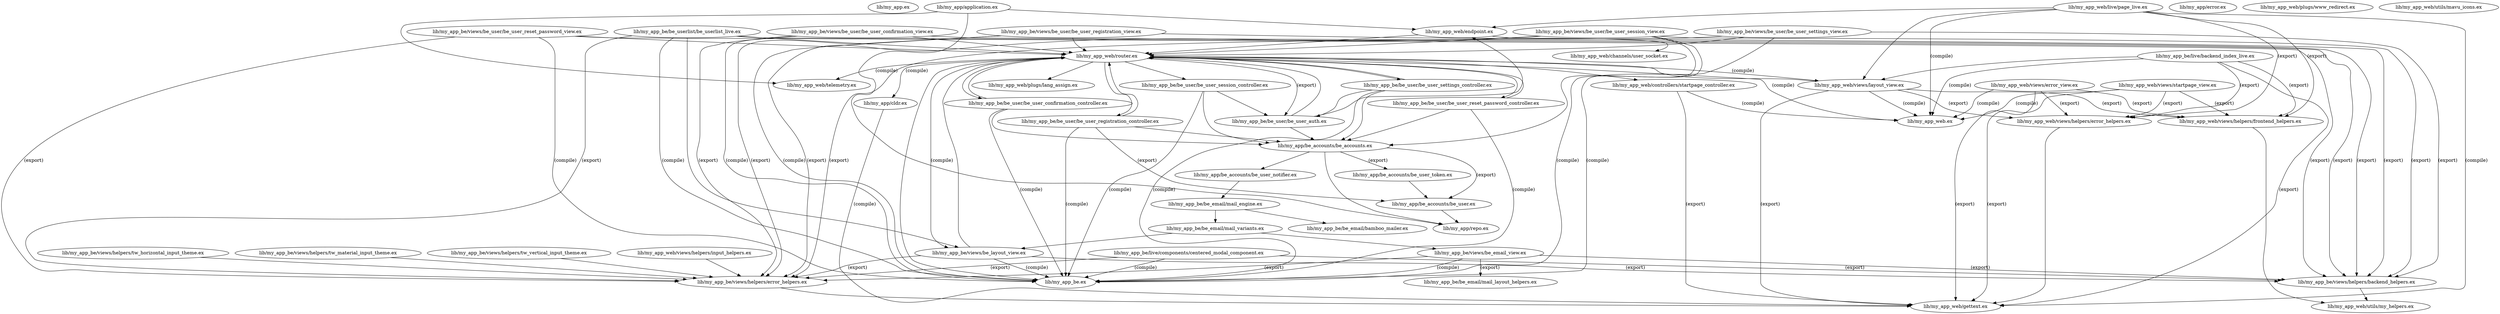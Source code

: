 digraph "xref graph" {
  "lib/my_app.ex"
  "lib/my_app/application.ex"
  "lib/my_app/application.ex" -> "lib/my_app/repo.ex"
  "lib/my_app/application.ex" -> "lib/my_app_web/endpoint.ex"
  "lib/my_app_web/endpoint.ex" -> "lib/my_app_web/channels/user_socket.ex"
  "lib/my_app_web/endpoint.ex" -> "lib/my_app_web/router.ex"
  "lib/my_app_web/router.ex" -> "lib/my_app/cldr.ex" [label="(compile)"]
  "lib/my_app/cldr.ex" -> "lib/my_app_web/gettext.ex" [label="(compile)"]
  "lib/my_app_web/router.ex" -> "lib/my_app_be.ex"
  "lib/my_app_web/router.ex" -> "lib/my_app_be/be_user/be_user_auth.ex" [label="(export)"]
  "lib/my_app_be/be_user/be_user_auth.ex" -> "lib/my_app/be_accounts/be_accounts.ex"
  "lib/my_app/be_accounts/be_accounts.ex" -> "lib/my_app/be_accounts/be_user.ex" [label="(export)"]
  "lib/my_app/be_accounts/be_user.ex" -> "lib/my_app/repo.ex"
  "lib/my_app/be_accounts/be_accounts.ex" -> "lib/my_app/be_accounts/be_user_notifier.ex"
  "lib/my_app/be_accounts/be_user_notifier.ex" -> "lib/my_app_be/be_email/mail_engine.ex"
  "lib/my_app_be/be_email/mail_engine.ex" -> "lib/my_app_be/be_email/bamboo_mailer.ex"
  "lib/my_app_be/be_email/mail_engine.ex" -> "lib/my_app_be/be_email/mail_variants.ex"
  "lib/my_app_be/be_email/mail_variants.ex" -> "lib/my_app_be/views/be_email_view.ex"
  "lib/my_app_be/views/be_email_view.ex" -> "lib/my_app_be.ex" [label="(compile)"]
  "lib/my_app_be/views/be_email_view.ex" -> "lib/my_app_be/be_email/mail_layout_helpers.ex" [label="(export)"]
  "lib/my_app_be/views/be_email_view.ex" -> "lib/my_app_be/views/helpers/backend_helpers.ex" [label="(export)"]
  "lib/my_app_be/views/helpers/backend_helpers.ex" -> "lib/my_app_web/utils/my_helpers.ex"
  "lib/my_app_be/views/be_email_view.ex" -> "lib/my_app_be/views/helpers/error_helpers.ex" [label="(export)"]
  "lib/my_app_be/views/helpers/error_helpers.ex" -> "lib/my_app_web/gettext.ex"
  "lib/my_app_be/be_email/mail_variants.ex" -> "lib/my_app_be/views/be_layout_view.ex"
  "lib/my_app_be/views/be_layout_view.ex" -> "lib/my_app_be.ex" [label="(compile)"]
  "lib/my_app_be/views/be_layout_view.ex" -> "lib/my_app_be/views/helpers/backend_helpers.ex" [label="(export)"]
  "lib/my_app_be/views/be_layout_view.ex" -> "lib/my_app_be/views/helpers/error_helpers.ex" [label="(export)"]
  "lib/my_app_be/views/be_layout_view.ex" -> "lib/my_app_web/router.ex"
  "lib/my_app/be_accounts/be_accounts.ex" -> "lib/my_app/be_accounts/be_user_token.ex" [label="(export)"]
  "lib/my_app/be_accounts/be_user_token.ex" -> "lib/my_app/be_accounts/be_user.ex"
  "lib/my_app/be_accounts/be_accounts.ex" -> "lib/my_app/repo.ex"
  "lib/my_app_be/be_user/be_user_auth.ex" -> "lib/my_app_web/endpoint.ex"
  "lib/my_app_be/be_user/be_user_auth.ex" -> "lib/my_app_web/router.ex"
  "lib/my_app_web/router.ex" -> "lib/my_app_be/be_user/be_user_confirmation_controller.ex"
  "lib/my_app_be/be_user/be_user_confirmation_controller.ex" -> "lib/my_app/be_accounts/be_accounts.ex"
  "lib/my_app_be/be_user/be_user_confirmation_controller.ex" -> "lib/my_app_be.ex" [label="(compile)"]
  "lib/my_app_be/be_user/be_user_confirmation_controller.ex" -> "lib/my_app_web/router.ex"
  "lib/my_app_web/router.ex" -> "lib/my_app_be/be_user/be_user_registration_controller.ex"
  "lib/my_app_be/be_user/be_user_registration_controller.ex" -> "lib/my_app/be_accounts/be_accounts.ex"
  "lib/my_app_be/be_user/be_user_registration_controller.ex" -> "lib/my_app/be_accounts/be_user.ex" [label="(export)"]
  "lib/my_app_be/be_user/be_user_registration_controller.ex" -> "lib/my_app_be.ex" [label="(compile)"]
  "lib/my_app_be/be_user/be_user_registration_controller.ex" -> "lib/my_app_web/router.ex"
  "lib/my_app_web/router.ex" -> "lib/my_app_be/be_user/be_user_reset_password_controller.ex"
  "lib/my_app_be/be_user/be_user_reset_password_controller.ex" -> "lib/my_app/be_accounts/be_accounts.ex"
  "lib/my_app_be/be_user/be_user_reset_password_controller.ex" -> "lib/my_app_be.ex" [label="(compile)"]
  "lib/my_app_be/be_user/be_user_reset_password_controller.ex" -> "lib/my_app_web/router.ex"
  "lib/my_app_web/router.ex" -> "lib/my_app_be/be_user/be_user_session_controller.ex"
  "lib/my_app_be/be_user/be_user_session_controller.ex" -> "lib/my_app/be_accounts/be_accounts.ex"
  "lib/my_app_be/be_user/be_user_session_controller.ex" -> "lib/my_app_be.ex" [label="(compile)"]
  "lib/my_app_be/be_user/be_user_session_controller.ex" -> "lib/my_app_be/be_user/be_user_auth.ex"
  "lib/my_app_web/router.ex" -> "lib/my_app_be/be_user/be_user_settings_controller.ex"
  "lib/my_app_be/be_user/be_user_settings_controller.ex" -> "lib/my_app/be_accounts/be_accounts.ex"
  "lib/my_app_be/be_user/be_user_settings_controller.ex" -> "lib/my_app_be.ex" [label="(compile)"]
  "lib/my_app_be/be_user/be_user_settings_controller.ex" -> "lib/my_app_be/be_user/be_user_auth.ex"
  "lib/my_app_be/be_user/be_user_settings_controller.ex" -> "lib/my_app_web/router.ex"
  "lib/my_app_web/router.ex" -> "lib/my_app_be/views/be_layout_view.ex" [label="(compile)"]
  "lib/my_app_web/router.ex" -> "lib/my_app_web.ex" [label="(compile)"]
  "lib/my_app_web/router.ex" -> "lib/my_app_web/controllers/startpage_controller.ex"
  "lib/my_app_web/controllers/startpage_controller.ex" -> "lib/my_app_web.ex" [label="(compile)"]
  "lib/my_app_web/controllers/startpage_controller.ex" -> "lib/my_app_web/gettext.ex" [label="(export)"]
  "lib/my_app_web/router.ex" -> "lib/my_app_web/plugs/lang_assign.ex"
  "lib/my_app_web/router.ex" -> "lib/my_app_web/telemetry.ex" [label="(compile)"]
  "lib/my_app_web/router.ex" -> "lib/my_app_web/views/layout_view.ex" [label="(compile)"]
  "lib/my_app_web/views/layout_view.ex" -> "lib/my_app_web.ex" [label="(compile)"]
  "lib/my_app_web/views/layout_view.ex" -> "lib/my_app_web/gettext.ex" [label="(export)"]
  "lib/my_app_web/views/layout_view.ex" -> "lib/my_app_web/router.ex"
  "lib/my_app_web/views/layout_view.ex" -> "lib/my_app_web/views/helpers/error_helpers.ex" [label="(export)"]
  "lib/my_app_web/views/helpers/error_helpers.ex" -> "lib/my_app_web/gettext.ex"
  "lib/my_app_web/views/layout_view.ex" -> "lib/my_app_web/views/helpers/frontend_helpers.ex" [label="(export)"]
  "lib/my_app_web/views/helpers/frontend_helpers.ex" -> "lib/my_app_web/utils/my_helpers.ex"
  "lib/my_app/application.ex" -> "lib/my_app_web/telemetry.ex"
  "lib/my_app/be_accounts/be_accounts.ex"
  "lib/my_app/be_accounts/be_user.ex"
  "lib/my_app/be_accounts/be_user_notifier.ex"
  "lib/my_app/be_accounts/be_user_token.ex"
  "lib/my_app/cldr.ex"
  "lib/my_app/error.ex"
  "lib/my_app/repo.ex"
  "lib/my_app_be.ex"
  "lib/my_app_be/be_email/bamboo_mailer.ex"
  "lib/my_app_be/be_email/mail_engine.ex"
  "lib/my_app_be/be_email/mail_layout_helpers.ex"
  "lib/my_app_be/be_email/mail_variants.ex"
  "lib/my_app_be/be_user/be_user_auth.ex"
  "lib/my_app_be/be_user/be_user_confirmation_controller.ex"
  "lib/my_app_be/be_user/be_user_registration_controller.ex"
  "lib/my_app_be/be_user/be_user_reset_password_controller.ex"
  "lib/my_app_be/be_user/be_user_session_controller.ex"
  "lib/my_app_be/be_user/be_user_settings_controller.ex"
  "lib/my_app_be/be_userlist/be_userlist_live.ex"
  "lib/my_app_be/be_userlist/be_userlist_live.ex" -> "lib/my_app_be.ex" [label="(compile)"]
  "lib/my_app_be/be_userlist/be_userlist_live.ex" -> "lib/my_app_be/views/be_layout_view.ex"
  "lib/my_app_be/be_userlist/be_userlist_live.ex" -> "lib/my_app_be/views/helpers/backend_helpers.ex" [label="(export)"]
  "lib/my_app_be/be_userlist/be_userlist_live.ex" -> "lib/my_app_be/views/helpers/error_helpers.ex" [label="(export)"]
  "lib/my_app_be/be_userlist/be_userlist_live.ex" -> "lib/my_app_web/router.ex"
  "lib/my_app_be/live/backend_index_live.ex"
  "lib/my_app_be/live/backend_index_live.ex" -> "lib/my_app_web.ex" [label="(compile)"]
  "lib/my_app_be/live/backend_index_live.ex" -> "lib/my_app_web/gettext.ex" [label="(export)"]
  "lib/my_app_be/live/backend_index_live.ex" -> "lib/my_app_web/views/helpers/error_helpers.ex" [label="(export)"]
  "lib/my_app_be/live/backend_index_live.ex" -> "lib/my_app_web/views/helpers/frontend_helpers.ex" [label="(export)"]
  "lib/my_app_be/live/backend_index_live.ex" -> "lib/my_app_web/views/layout_view.ex"
  "lib/my_app_be/live/components/centered_modal_component.ex"
  "lib/my_app_be/live/components/centered_modal_component.ex" -> "lib/my_app_be.ex" [label="(compile)"]
  "lib/my_app_be/live/components/centered_modal_component.ex" -> "lib/my_app_be/views/helpers/backend_helpers.ex" [label="(export)"]
  "lib/my_app_be/live/components/centered_modal_component.ex" -> "lib/my_app_be/views/helpers/error_helpers.ex" [label="(export)"]
  "lib/my_app_be/views/be_email_view.ex"
  "lib/my_app_be/views/be_layout_view.ex"
  "lib/my_app_be/views/be_user/be_user_confirmation_view.ex"
  "lib/my_app_be/views/be_user/be_user_confirmation_view.ex" -> "lib/my_app_be.ex" [label="(compile)"]
  "lib/my_app_be/views/be_user/be_user_confirmation_view.ex" -> "lib/my_app_be/views/helpers/backend_helpers.ex" [label="(export)"]
  "lib/my_app_be/views/be_user/be_user_confirmation_view.ex" -> "lib/my_app_be/views/helpers/error_helpers.ex" [label="(export)"]
  "lib/my_app_be/views/be_user/be_user_confirmation_view.ex" -> "lib/my_app_web/router.ex"
  "lib/my_app_be/views/be_user/be_user_registration_view.ex"
  "lib/my_app_be/views/be_user/be_user_registration_view.ex" -> "lib/my_app_be.ex" [label="(compile)"]
  "lib/my_app_be/views/be_user/be_user_registration_view.ex" -> "lib/my_app_be/views/helpers/backend_helpers.ex" [label="(export)"]
  "lib/my_app_be/views/be_user/be_user_registration_view.ex" -> "lib/my_app_be/views/helpers/error_helpers.ex" [label="(export)"]
  "lib/my_app_be/views/be_user/be_user_registration_view.ex" -> "lib/my_app_web/router.ex"
  "lib/my_app_be/views/be_user/be_user_reset_password_view.ex"
  "lib/my_app_be/views/be_user/be_user_reset_password_view.ex" -> "lib/my_app_be.ex" [label="(compile)"]
  "lib/my_app_be/views/be_user/be_user_reset_password_view.ex" -> "lib/my_app_be/views/helpers/backend_helpers.ex" [label="(export)"]
  "lib/my_app_be/views/be_user/be_user_reset_password_view.ex" -> "lib/my_app_be/views/helpers/error_helpers.ex" [label="(export)"]
  "lib/my_app_be/views/be_user/be_user_reset_password_view.ex" -> "lib/my_app_web/router.ex"
  "lib/my_app_be/views/be_user/be_user_session_view.ex"
  "lib/my_app_be/views/be_user/be_user_session_view.ex" -> "lib/my_app/be_accounts/be_accounts.ex"
  "lib/my_app_be/views/be_user/be_user_session_view.ex" -> "lib/my_app_be.ex" [label="(compile)"]
  "lib/my_app_be/views/be_user/be_user_session_view.ex" -> "lib/my_app_be/views/helpers/backend_helpers.ex" [label="(export)"]
  "lib/my_app_be/views/be_user/be_user_session_view.ex" -> "lib/my_app_be/views/helpers/error_helpers.ex" [label="(export)"]
  "lib/my_app_be/views/be_user/be_user_session_view.ex" -> "lib/my_app_web/router.ex"
  "lib/my_app_be/views/be_user/be_user_settings_view.ex"
  "lib/my_app_be/views/be_user/be_user_settings_view.ex" -> "lib/my_app_be.ex" [label="(compile)"]
  "lib/my_app_be/views/be_user/be_user_settings_view.ex" -> "lib/my_app_be/views/helpers/backend_helpers.ex" [label="(export)"]
  "lib/my_app_be/views/be_user/be_user_settings_view.ex" -> "lib/my_app_be/views/helpers/error_helpers.ex" [label="(export)"]
  "lib/my_app_be/views/be_user/be_user_settings_view.ex" -> "lib/my_app_web/router.ex"
  "lib/my_app_be/views/helpers/backend_helpers.ex"
  "lib/my_app_be/views/helpers/error_helpers.ex"
  "lib/my_app_be/views/helpers/tw_horizontal_input_theme.ex"
  "lib/my_app_be/views/helpers/tw_horizontal_input_theme.ex" -> "lib/my_app_be/views/helpers/error_helpers.ex"
  "lib/my_app_be/views/helpers/tw_material_input_theme.ex"
  "lib/my_app_be/views/helpers/tw_material_input_theme.ex" -> "lib/my_app_be/views/helpers/error_helpers.ex"
  "lib/my_app_be/views/helpers/tw_vertical_input_theme.ex"
  "lib/my_app_be/views/helpers/tw_vertical_input_theme.ex" -> "lib/my_app_be/views/helpers/error_helpers.ex"
  "lib/my_app_web.ex"
  "lib/my_app_web/channels/user_socket.ex"
  "lib/my_app_web/controllers/startpage_controller.ex"
  "lib/my_app_web/endpoint.ex"
  "lib/my_app_web/gettext.ex"
  "lib/my_app_web/live/page_live.ex"
  "lib/my_app_web/live/page_live.ex" -> "lib/my_app_web.ex" [label="(compile)"]
  "lib/my_app_web/live/page_live.ex" -> "lib/my_app_web/endpoint.ex"
  "lib/my_app_web/live/page_live.ex" -> "lib/my_app_web/gettext.ex" [label="(compile)"]
  "lib/my_app_web/live/page_live.ex" -> "lib/my_app_web/views/helpers/error_helpers.ex" [label="(export)"]
  "lib/my_app_web/live/page_live.ex" -> "lib/my_app_web/views/helpers/frontend_helpers.ex" [label="(export)"]
  "lib/my_app_web/live/page_live.ex" -> "lib/my_app_web/views/layout_view.ex"
  "lib/my_app_web/plugs/lang_assign.ex"
  "lib/my_app_web/plugs/www_redirect.ex"
  "lib/my_app_web/router.ex"
  "lib/my_app_web/telemetry.ex"
  "lib/my_app_web/utils/mavu_icons.ex"
  "lib/my_app_web/utils/my_helpers.ex"
  "lib/my_app_web/views/error_view.ex"
  "lib/my_app_web/views/error_view.ex" -> "lib/my_app_web.ex" [label="(compile)"]
  "lib/my_app_web/views/error_view.ex" -> "lib/my_app_web/gettext.ex" [label="(export)"]
  "lib/my_app_web/views/error_view.ex" -> "lib/my_app_web/views/helpers/error_helpers.ex" [label="(export)"]
  "lib/my_app_web/views/error_view.ex" -> "lib/my_app_web/views/helpers/frontend_helpers.ex" [label="(export)"]
  "lib/my_app_web/views/helpers/error_helpers.ex"
  "lib/my_app_web/views/helpers/frontend_helpers.ex"
  "lib/my_app_web/views/helpers/input_helpers.ex"
  "lib/my_app_web/views/helpers/input_helpers.ex" -> "lib/my_app_be/views/helpers/error_helpers.ex"
  "lib/my_app_web/views/layout_view.ex"
  "lib/my_app_web/views/startpage_view.ex"
  "lib/my_app_web/views/startpage_view.ex" -> "lib/my_app_web.ex" [label="(compile)"]
  "lib/my_app_web/views/startpage_view.ex" -> "lib/my_app_web/gettext.ex" [label="(export)"]
  "lib/my_app_web/views/startpage_view.ex" -> "lib/my_app_web/views/helpers/error_helpers.ex" [label="(export)"]
  "lib/my_app_web/views/startpage_view.ex" -> "lib/my_app_web/views/helpers/frontend_helpers.ex" [label="(export)"]
}
